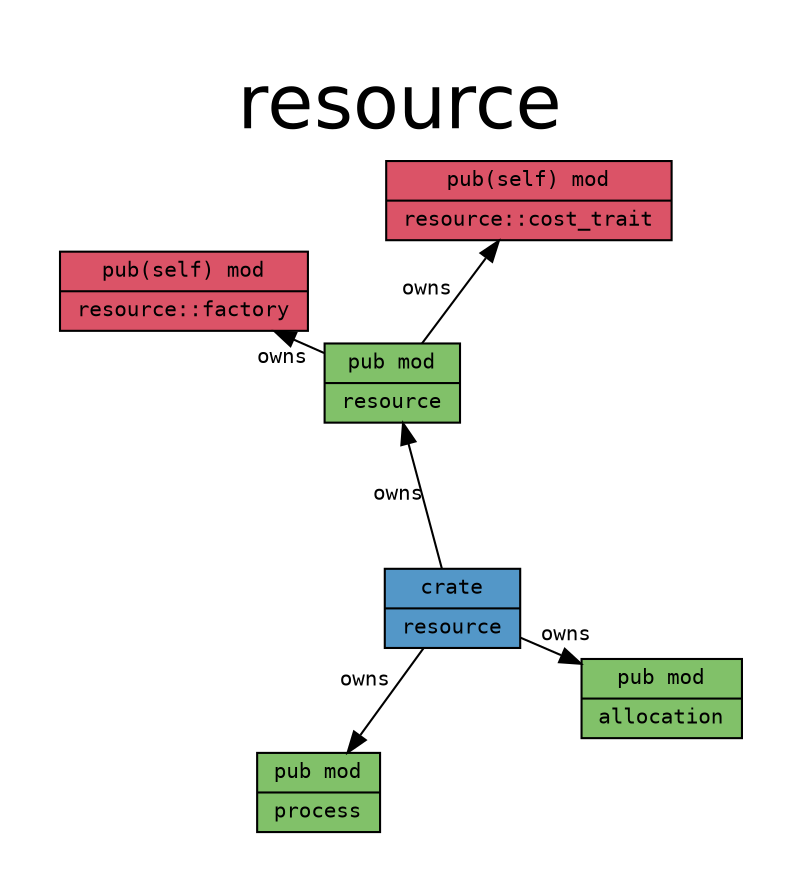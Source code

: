 digraph {

    graph [
        label="resource",
        labelloc=t,

        pad=0.4,

        // Consider rendering the graph using a different layout algorithm, such as:
        // [dot, neato, twopi, circo, fdp, sfdp]
        layout=neato,
        overlap=false,
        splines="line",
        rankdir=LR,

        fontname="Helvetica", 
        fontsize="36",
    ];

    node [
        fontname="monospace",
        fontsize="10",
        shape="record",
        style="filled",
    ];

    edge [
        fontname="monospace",
        fontsize="10",
    ];

    "resource" [label="crate|resource", fillcolor="#5397c8"]; // "crate" node
    "resource::allocation" [label="pub mod|allocation", fillcolor="#81c169"]; // "mod" node
    "resource::process" [label="pub mod|process", fillcolor="#81c169"]; // "mod" node
    "resource::resource" [label="pub mod|resource", fillcolor="#81c169"]; // "mod" node
    "resource::resource::cost_trait" [label="pub(self) mod|resource::cost_trait", fillcolor="#db5367"]; // "mod" node
    "resource::resource::factory" [label="pub(self) mod|resource::factory", fillcolor="#db5367"]; // "mod" node

    "resource" -> "resource::allocation" [label="owns", color="#000000", style="solid"] [constraint=true]; // "owns" edge
    "resource" -> "resource::process" [label="owns", color="#000000", style="solid"] [constraint=true]; // "owns" edge
    "resource" -> "resource::resource" [label="owns", color="#000000", style="solid"] [constraint=true]; // "owns" edge
    "resource::resource" -> "resource::resource::cost_trait" [label="owns", color="#000000", style="solid"] [constraint=true]; // "owns" edge
    "resource::resource" -> "resource::resource::factory" [label="owns", color="#000000", style="solid"] [constraint=true]; // "owns" edge

}
